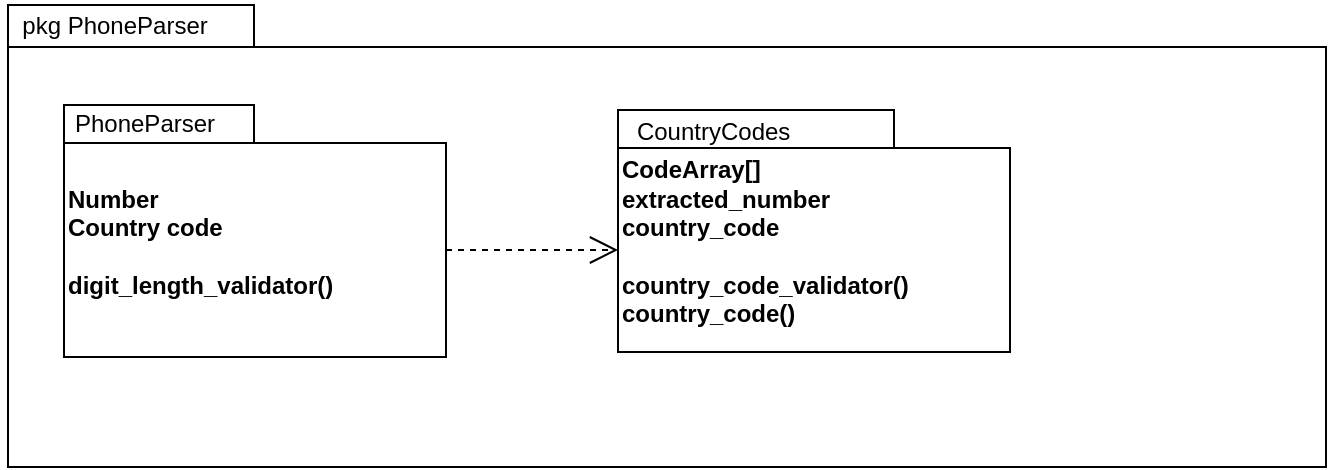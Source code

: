 <mxfile version="20.6.2" type="github" pages="2">
  <diagram id="h48Nm7btlSgxh3D_arZk" name="Page-1">
    <mxGraphModel dx="813" dy="501" grid="0" gridSize="10" guides="1" tooltips="1" connect="1" arrows="1" fold="1" page="1" pageScale="1" pageWidth="1400" pageHeight="850" math="0" shadow="0">
      <root>
        <mxCell id="0" />
        <mxCell id="1" parent="0" />
        <mxCell id="kzBJagV7p6KlzC-unJlh-7" value="&lt;div&gt;&lt;br&gt;&lt;/div&gt;&lt;div&gt;&lt;br&gt;&lt;/div&gt;" style="shape=folder;fontStyle=1;spacingTop=10;tabWidth=123;tabHeight=21;tabPosition=left;html=1;" vertex="1" parent="1">
          <mxGeometry x="75" y="95.5" width="659" height="231" as="geometry" />
        </mxCell>
        <mxCell id="kzBJagV7p6KlzC-unJlh-5" value="&lt;div align=&quot;left&quot;&gt;CodeArray[]&lt;/div&gt;&lt;div align=&quot;left&quot;&gt;extracted_number&lt;/div&gt;&lt;div align=&quot;left&quot;&gt;country_code&lt;/div&gt;&lt;div align=&quot;left&quot;&gt;&lt;br&gt;&lt;/div&gt;&lt;div align=&quot;left&quot;&gt;country_code_validator()&lt;/div&gt;&lt;div align=&quot;left&quot;&gt;country_code()&lt;br&gt;&lt;/div&gt;" style="shape=folder;fontStyle=1;spacingTop=10;tabWidth=138;tabHeight=19;tabPosition=left;html=1;align=left;" vertex="1" parent="1">
          <mxGeometry x="380" y="148" width="196" height="121" as="geometry" />
        </mxCell>
        <mxCell id="kzBJagV7p6KlzC-unJlh-6" value="CountryCodes&lt;span style=&quot;white-space: pre;&quot;&gt;	&lt;/span&gt;" style="text;html=1;align=center;verticalAlign=middle;resizable=0;points=[];autosize=1;strokeColor=none;fillColor=none;" vertex="1" parent="1">
          <mxGeometry x="372" y="145.5" width="114" height="26" as="geometry" />
        </mxCell>
        <mxCell id="kzBJagV7p6KlzC-unJlh-2" value="&lt;div align=&quot;left&quot;&gt;Number &lt;br&gt;&lt;/div&gt;&lt;div align=&quot;left&quot;&gt;Country code&lt;/div&gt;&lt;div align=&quot;left&quot;&gt;&lt;br&gt;&lt;/div&gt;&lt;div align=&quot;left&quot;&gt;digit_length_validator()&lt;br&gt;&lt;/div&gt;" style="shape=folder;fontStyle=1;spacingTop=10;tabWidth=95;tabHeight=19;tabPosition=left;html=1;align=left;" vertex="1" parent="1">
          <mxGeometry x="103" y="145.5" width="191" height="126" as="geometry" />
        </mxCell>
        <mxCell id="kzBJagV7p6KlzC-unJlh-3" value="PhoneParser" style="text;html=1;align=center;verticalAlign=middle;resizable=0;points=[];autosize=1;strokeColor=none;fillColor=none;" vertex="1" parent="1">
          <mxGeometry x="97" y="142" width="91" height="26" as="geometry" />
        </mxCell>
        <mxCell id="kzBJagV7p6KlzC-unJlh-8" value="pkg PhoneParser" style="text;html=1;align=center;verticalAlign=middle;resizable=0;points=[];autosize=1;strokeColor=none;fillColor=none;" vertex="1" parent="1">
          <mxGeometry x="71" y="93" width="114" height="26" as="geometry" />
        </mxCell>
        <mxCell id="kzBJagV7p6KlzC-unJlh-9" value="&lt;div&gt;&lt;br&gt;&lt;/div&gt;&lt;div&gt;&lt;br&gt;&lt;/div&gt;" style="endArrow=open;endSize=12;dashed=1;html=1;rounded=0;exitX=0;exitY=0;exitDx=191;exitDy=72.5;exitPerimeter=0;entryX=0;entryY=0;entryDx=0;entryDy=70;entryPerimeter=0;" edge="1" parent="1" source="kzBJagV7p6KlzC-unJlh-2" target="kzBJagV7p6KlzC-unJlh-5">
          <mxGeometry width="160" relative="1" as="geometry">
            <mxPoint x="361" y="384" as="sourcePoint" />
            <mxPoint x="521" y="384" as="targetPoint" />
            <Array as="points" />
          </mxGeometry>
        </mxCell>
        <mxCell id="kzBJagV7p6KlzC-unJlh-10" value="&lt;div&gt;&lt;br&gt;&lt;/div&gt;&lt;div&gt;&lt;br&gt;&lt;/div&gt;" style="edgeLabel;html=1;align=center;verticalAlign=middle;resizable=0;points=[];" vertex="1" connectable="0" parent="kzBJagV7p6KlzC-unJlh-9">
          <mxGeometry x="0.142" y="-1" relative="1" as="geometry">
            <mxPoint as="offset" />
          </mxGeometry>
        </mxCell>
      </root>
    </mxGraphModel>
  </diagram>
  <diagram id="Agpigz9AjpSO7AblUk5b" name="Page-2">
    <mxGraphModel dx="1219" dy="752" grid="0" gridSize="10" guides="1" tooltips="1" connect="1" arrows="1" fold="1" page="1" pageScale="1" pageWidth="1400" pageHeight="850" math="0" shadow="0">
      <root>
        <mxCell id="0" />
        <mxCell id="1" parent="0" />
      </root>
    </mxGraphModel>
  </diagram>
</mxfile>
